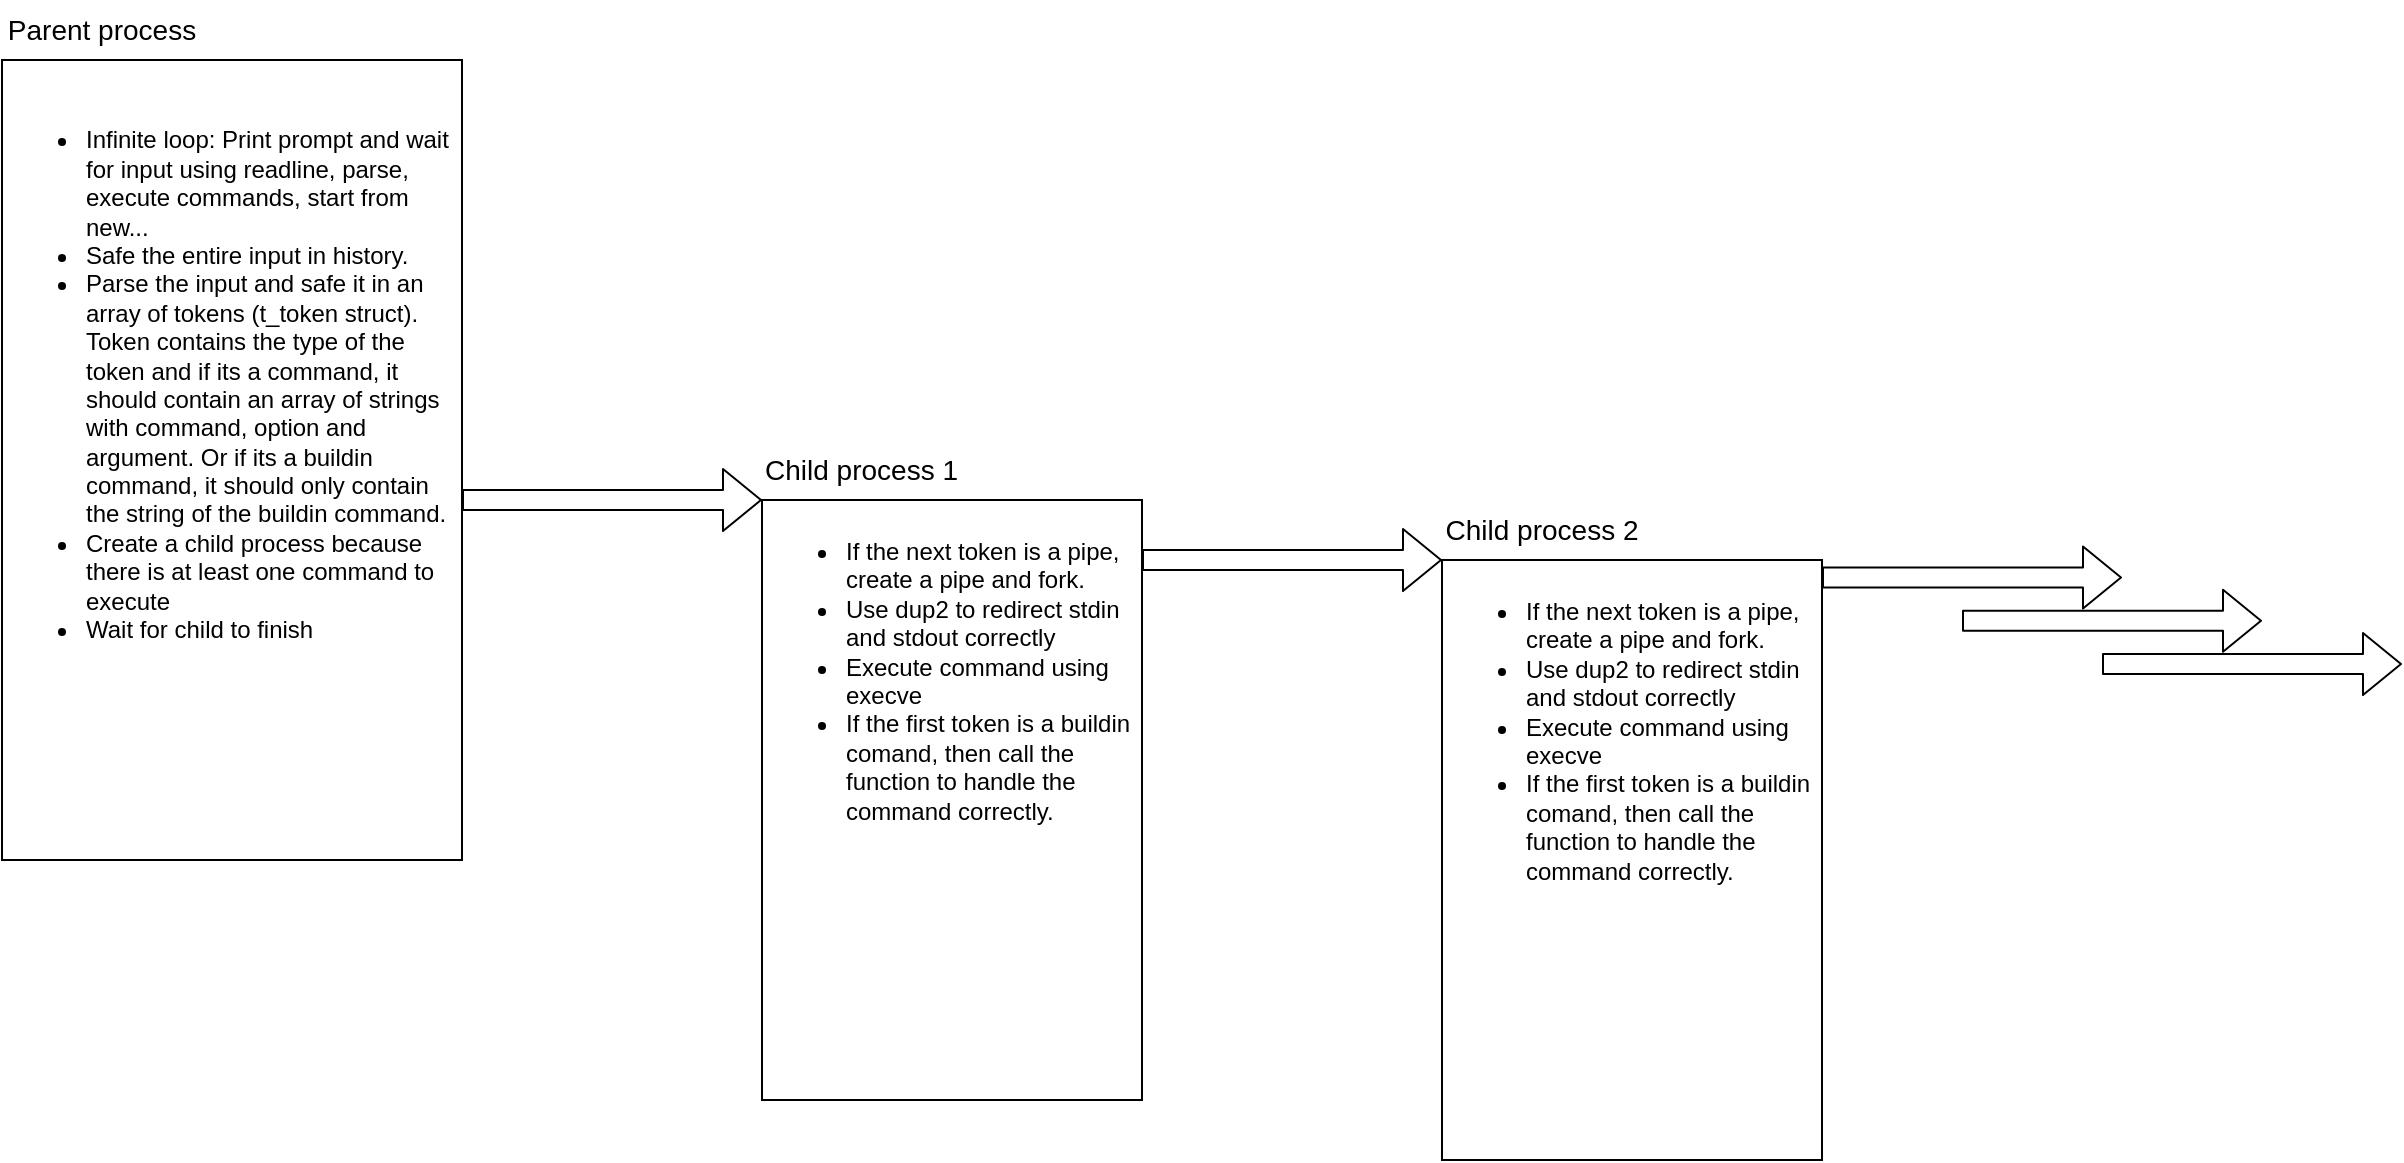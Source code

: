 <mxfile>
    <diagram id="6uVbfhh5oHFQHX2mAzv4" name="Page-1">
        <mxGraphModel dx="763" dy="545" grid="1" gridSize="10" guides="1" tooltips="1" connect="1" arrows="1" fold="1" page="1" pageScale="1" pageWidth="3300" pageHeight="4681" math="0" shadow="0">
            <root>
                <mxCell id="0"/>
                <mxCell id="1" parent="0"/>
                <mxCell id="2" value="&lt;div&gt;&lt;br&gt;&lt;/div&gt;&lt;ul&gt;&lt;li&gt;Infinite loop: Print prompt and wait for input using readline, parse, execute commands, start from new...&lt;/li&gt;&lt;li&gt;Safe the entire input in history.&lt;/li&gt;&lt;li&gt;Parse the input and safe it in an array of tokens (t_token struct). Token contains the type of the token and if its a command, it should contain an array of strings with command, option and argument. Or if its a buildin command, it should only contain the string of the buildin command.&lt;/li&gt;&lt;li&gt;Create a child process because there is at least one command to execute&lt;/li&gt;&lt;li&gt;Wait for child to finish&lt;/li&gt;&lt;/ul&gt;" style="rounded=0;whiteSpace=wrap;html=1;align=left;horizontal=1;verticalAlign=top;" parent="1" vertex="1">
                    <mxGeometry x="340" y="260" width="230" height="400" as="geometry"/>
                </mxCell>
                <mxCell id="5" value="&lt;ul&gt;&lt;li&gt;If the next token is a pipe, create a pipe and fork.&lt;/li&gt;&lt;li&gt;Use dup2 to redirect stdin and stdout correctly&lt;/li&gt;&lt;li&gt;Execute command using execve&lt;/li&gt;&lt;li&gt;If the first token is a buildin comand, then call the function to handle the command correctly.&lt;/li&gt;&lt;/ul&gt;" style="rounded=0;whiteSpace=wrap;html=1;align=left;verticalAlign=top;labelPosition=center;verticalLabelPosition=middle;" parent="1" vertex="1">
                    <mxGeometry x="720" y="480" width="190" height="300" as="geometry"/>
                </mxCell>
                <mxCell id="9" value="" style="shape=flexArrow;endArrow=classic;html=1;fontSize=1;entryX=0;entryY=0;entryDx=0;entryDy=0;" parent="1" target="5" edge="1">
                    <mxGeometry width="50" height="50" relative="1" as="geometry">
                        <mxPoint x="570" y="480" as="sourcePoint"/>
                        <mxPoint x="620" y="435" as="targetPoint"/>
                    </mxGeometry>
                </mxCell>
                <mxCell id="10" value="Text" style="text;html=1;strokeColor=none;fillColor=none;align=center;verticalAlign=middle;whiteSpace=wrap;rounded=0;fontSize=1;" parent="1" vertex="1">
                    <mxGeometry x="780" y="520" width="60" height="30" as="geometry"/>
                </mxCell>
                <mxCell id="13" value="Text" style="text;html=1;strokeColor=none;fillColor=none;align=center;verticalAlign=middle;whiteSpace=wrap;rounded=0;fontSize=1;" parent="1" vertex="1">
                    <mxGeometry x="780" y="520" width="60" height="30" as="geometry"/>
                </mxCell>
                <mxCell id="15" value="&lt;font style=&quot;font-size: 14px;&quot;&gt;Child process 1&lt;/font&gt;" style="text;html=1;strokeColor=none;fillColor=none;align=right;verticalAlign=middle;whiteSpace=wrap;rounded=0;fontSize=12;" parent="1" vertex="1">
                    <mxGeometry x="720" y="450" width="100" height="30" as="geometry"/>
                </mxCell>
                <mxCell id="16" value="&lt;font style=&quot;font-size: 14px;&quot;&gt;Parent process&lt;/font&gt;" style="text;html=1;strokeColor=none;fillColor=none;align=center;verticalAlign=middle;whiteSpace=wrap;rounded=0;fontSize=12;" parent="1" vertex="1">
                    <mxGeometry x="340" y="230" width="100" height="30" as="geometry"/>
                </mxCell>
                <mxCell id="17" value="" style="shape=flexArrow;endArrow=classic;html=1;fontSize=1;entryX=0;entryY=0;entryDx=0;entryDy=0;" parent="1" edge="1">
                    <mxGeometry width="50" height="50" relative="1" as="geometry">
                        <mxPoint x="910" y="510" as="sourcePoint"/>
                        <mxPoint x="1060" y="510" as="targetPoint"/>
                    </mxGeometry>
                </mxCell>
                <mxCell id="18" value="&lt;ul&gt;&lt;li&gt;If the next token is a pipe, create a pipe and fork.&lt;/li&gt;&lt;li&gt;Use dup2 to redirect stdin and stdout correctly&lt;/li&gt;&lt;li&gt;Execute command using execve&lt;/li&gt;&lt;li&gt;If the first token is a buildin comand, then call the function to handle the command correctly.&lt;/li&gt;&lt;/ul&gt;" style="rounded=0;whiteSpace=wrap;html=1;align=left;verticalAlign=top;labelPosition=center;verticalLabelPosition=middle;" parent="1" vertex="1">
                    <mxGeometry x="1060" y="510" width="190" height="300" as="geometry"/>
                </mxCell>
                <mxCell id="19" value="" style="shape=flexArrow;endArrow=classic;html=1;fontSize=1;entryX=0;entryY=0;entryDx=0;entryDy=0;" parent="1" edge="1">
                    <mxGeometry width="50" height="50" relative="1" as="geometry">
                        <mxPoint x="1250" y="518.75" as="sourcePoint"/>
                        <mxPoint x="1400" y="518.75" as="targetPoint"/>
                    </mxGeometry>
                </mxCell>
                <mxCell id="20" value="" style="shape=flexArrow;endArrow=classic;html=1;fontSize=1;entryX=0;entryY=0;entryDx=0;entryDy=0;" parent="1" edge="1">
                    <mxGeometry width="50" height="50" relative="1" as="geometry">
                        <mxPoint x="1320" y="540.38" as="sourcePoint"/>
                        <mxPoint x="1470" y="540.38" as="targetPoint"/>
                    </mxGeometry>
                </mxCell>
                <mxCell id="21" value="" style="shape=flexArrow;endArrow=classic;html=1;fontSize=1;entryX=0;entryY=0;entryDx=0;entryDy=0;" parent="1" edge="1">
                    <mxGeometry width="50" height="50" relative="1" as="geometry">
                        <mxPoint x="1390" y="562" as="sourcePoint"/>
                        <mxPoint x="1540" y="562" as="targetPoint"/>
                    </mxGeometry>
                </mxCell>
                <mxCell id="22" value="Child process 2" style="text;html=1;strokeColor=none;fillColor=none;align=center;verticalAlign=middle;whiteSpace=wrap;rounded=0;fontSize=14;" parent="1" vertex="1">
                    <mxGeometry x="1060" y="480" width="100" height="30" as="geometry"/>
                </mxCell>
            </root>
        </mxGraphModel>
    </diagram>
</mxfile>